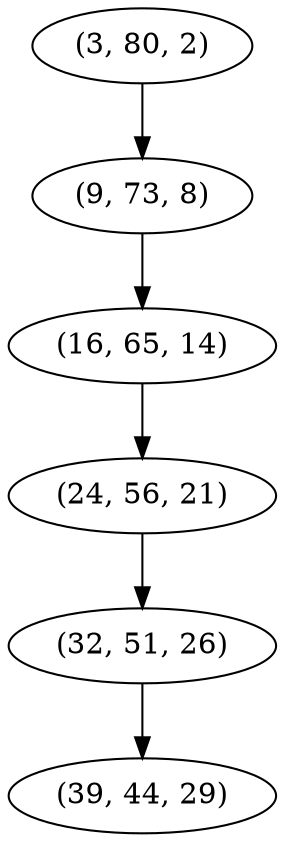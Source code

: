 digraph tree {
    "(3, 80, 2)";
    "(9, 73, 8)";
    "(16, 65, 14)";
    "(24, 56, 21)";
    "(32, 51, 26)";
    "(39, 44, 29)";
    "(3, 80, 2)" -> "(9, 73, 8)";
    "(9, 73, 8)" -> "(16, 65, 14)";
    "(16, 65, 14)" -> "(24, 56, 21)";
    "(24, 56, 21)" -> "(32, 51, 26)";
    "(32, 51, 26)" -> "(39, 44, 29)";
}
